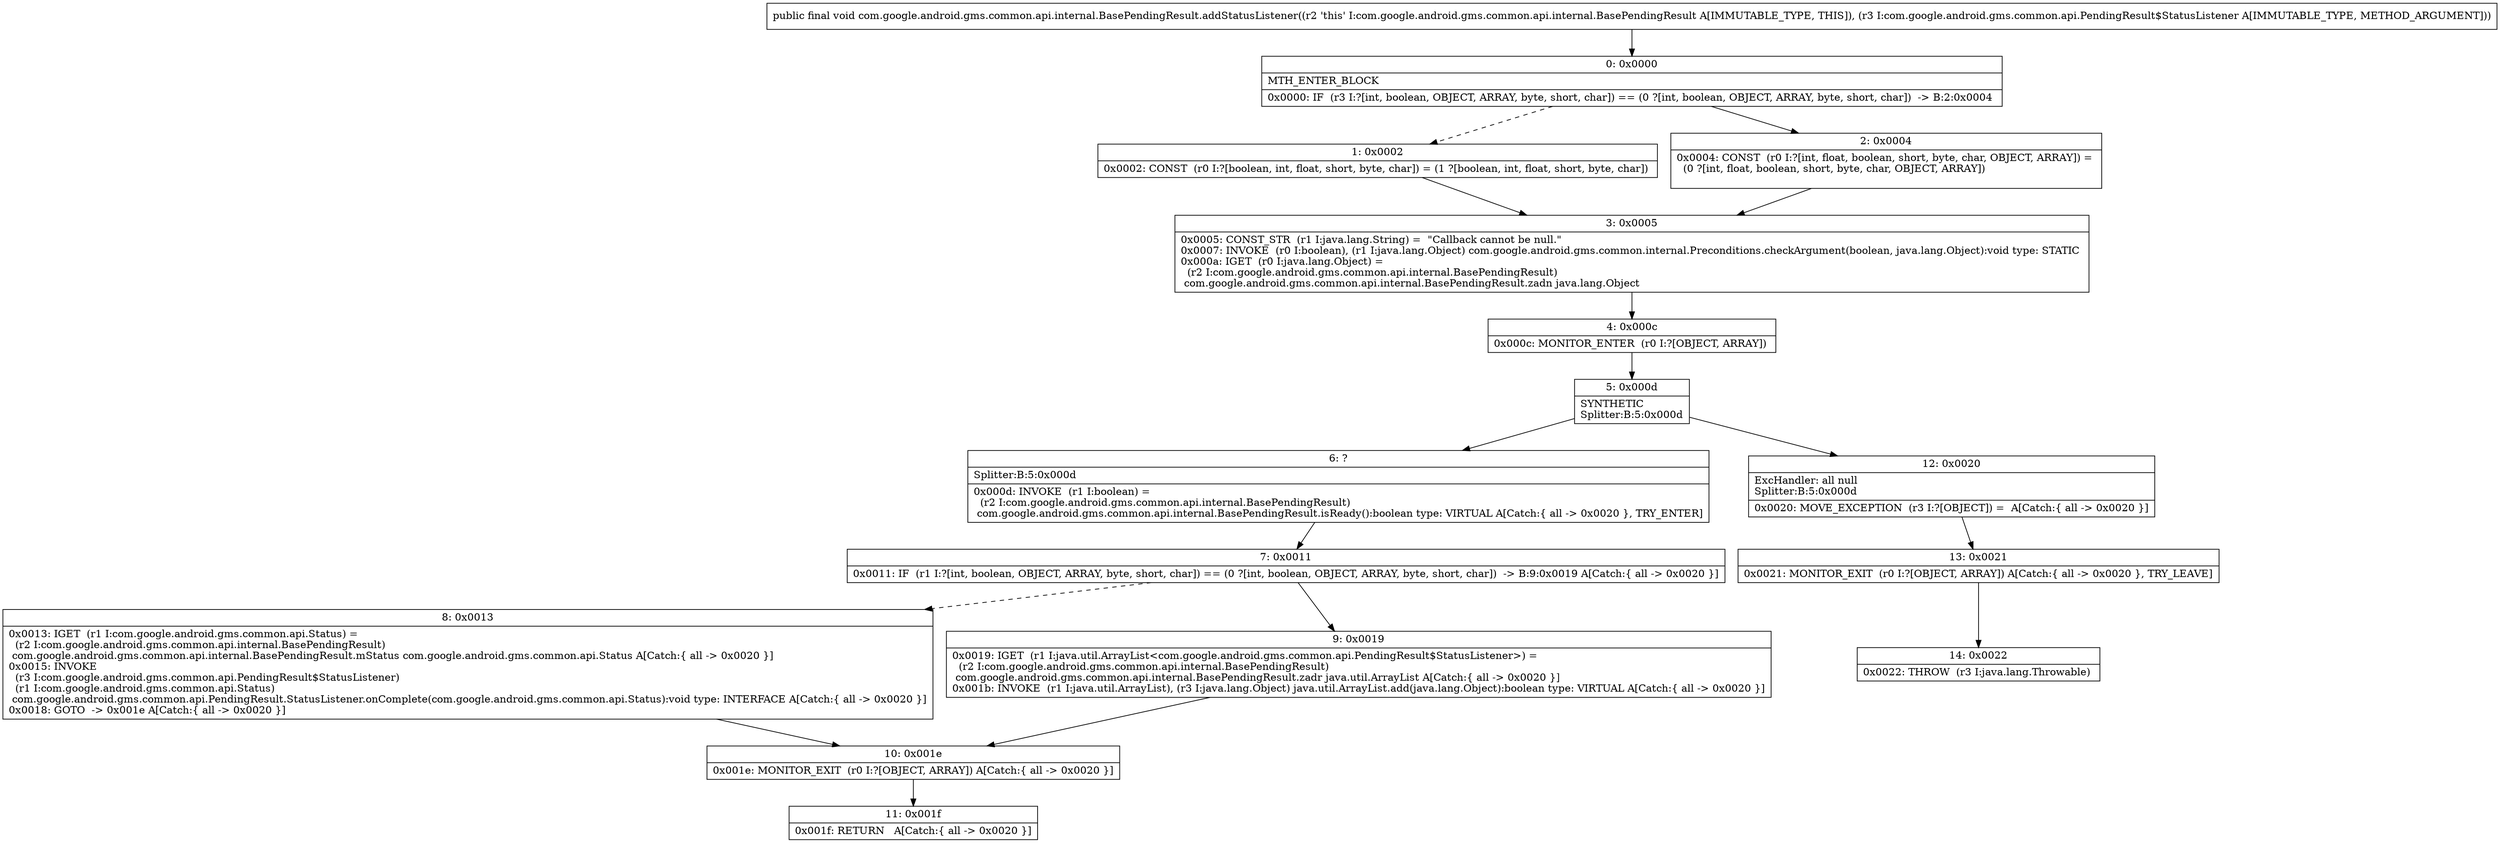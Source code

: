 digraph "CFG forcom.google.android.gms.common.api.internal.BasePendingResult.addStatusListener(Lcom\/google\/android\/gms\/common\/api\/PendingResult$StatusListener;)V" {
Node_0 [shape=record,label="{0\:\ 0x0000|MTH_ENTER_BLOCK\l|0x0000: IF  (r3 I:?[int, boolean, OBJECT, ARRAY, byte, short, char]) == (0 ?[int, boolean, OBJECT, ARRAY, byte, short, char])  \-\> B:2:0x0004 \l}"];
Node_1 [shape=record,label="{1\:\ 0x0002|0x0002: CONST  (r0 I:?[boolean, int, float, short, byte, char]) = (1 ?[boolean, int, float, short, byte, char]) \l}"];
Node_2 [shape=record,label="{2\:\ 0x0004|0x0004: CONST  (r0 I:?[int, float, boolean, short, byte, char, OBJECT, ARRAY]) = \l  (0 ?[int, float, boolean, short, byte, char, OBJECT, ARRAY])\l \l}"];
Node_3 [shape=record,label="{3\:\ 0x0005|0x0005: CONST_STR  (r1 I:java.lang.String) =  \"Callback cannot be null.\" \l0x0007: INVOKE  (r0 I:boolean), (r1 I:java.lang.Object) com.google.android.gms.common.internal.Preconditions.checkArgument(boolean, java.lang.Object):void type: STATIC \l0x000a: IGET  (r0 I:java.lang.Object) = \l  (r2 I:com.google.android.gms.common.api.internal.BasePendingResult)\l com.google.android.gms.common.api.internal.BasePendingResult.zadn java.lang.Object \l}"];
Node_4 [shape=record,label="{4\:\ 0x000c|0x000c: MONITOR_ENTER  (r0 I:?[OBJECT, ARRAY]) \l}"];
Node_5 [shape=record,label="{5\:\ 0x000d|SYNTHETIC\lSplitter:B:5:0x000d\l}"];
Node_6 [shape=record,label="{6\:\ ?|Splitter:B:5:0x000d\l|0x000d: INVOKE  (r1 I:boolean) = \l  (r2 I:com.google.android.gms.common.api.internal.BasePendingResult)\l com.google.android.gms.common.api.internal.BasePendingResult.isReady():boolean type: VIRTUAL A[Catch:\{ all \-\> 0x0020 \}, TRY_ENTER]\l}"];
Node_7 [shape=record,label="{7\:\ 0x0011|0x0011: IF  (r1 I:?[int, boolean, OBJECT, ARRAY, byte, short, char]) == (0 ?[int, boolean, OBJECT, ARRAY, byte, short, char])  \-\> B:9:0x0019 A[Catch:\{ all \-\> 0x0020 \}]\l}"];
Node_8 [shape=record,label="{8\:\ 0x0013|0x0013: IGET  (r1 I:com.google.android.gms.common.api.Status) = \l  (r2 I:com.google.android.gms.common.api.internal.BasePendingResult)\l com.google.android.gms.common.api.internal.BasePendingResult.mStatus com.google.android.gms.common.api.Status A[Catch:\{ all \-\> 0x0020 \}]\l0x0015: INVOKE  \l  (r3 I:com.google.android.gms.common.api.PendingResult$StatusListener)\l  (r1 I:com.google.android.gms.common.api.Status)\l com.google.android.gms.common.api.PendingResult.StatusListener.onComplete(com.google.android.gms.common.api.Status):void type: INTERFACE A[Catch:\{ all \-\> 0x0020 \}]\l0x0018: GOTO  \-\> 0x001e A[Catch:\{ all \-\> 0x0020 \}]\l}"];
Node_9 [shape=record,label="{9\:\ 0x0019|0x0019: IGET  (r1 I:java.util.ArrayList\<com.google.android.gms.common.api.PendingResult$StatusListener\>) = \l  (r2 I:com.google.android.gms.common.api.internal.BasePendingResult)\l com.google.android.gms.common.api.internal.BasePendingResult.zadr java.util.ArrayList A[Catch:\{ all \-\> 0x0020 \}]\l0x001b: INVOKE  (r1 I:java.util.ArrayList), (r3 I:java.lang.Object) java.util.ArrayList.add(java.lang.Object):boolean type: VIRTUAL A[Catch:\{ all \-\> 0x0020 \}]\l}"];
Node_10 [shape=record,label="{10\:\ 0x001e|0x001e: MONITOR_EXIT  (r0 I:?[OBJECT, ARRAY]) A[Catch:\{ all \-\> 0x0020 \}]\l}"];
Node_11 [shape=record,label="{11\:\ 0x001f|0x001f: RETURN   A[Catch:\{ all \-\> 0x0020 \}]\l}"];
Node_12 [shape=record,label="{12\:\ 0x0020|ExcHandler: all null\lSplitter:B:5:0x000d\l|0x0020: MOVE_EXCEPTION  (r3 I:?[OBJECT]) =  A[Catch:\{ all \-\> 0x0020 \}]\l}"];
Node_13 [shape=record,label="{13\:\ 0x0021|0x0021: MONITOR_EXIT  (r0 I:?[OBJECT, ARRAY]) A[Catch:\{ all \-\> 0x0020 \}, TRY_LEAVE]\l}"];
Node_14 [shape=record,label="{14\:\ 0x0022|0x0022: THROW  (r3 I:java.lang.Throwable) \l}"];
MethodNode[shape=record,label="{public final void com.google.android.gms.common.api.internal.BasePendingResult.addStatusListener((r2 'this' I:com.google.android.gms.common.api.internal.BasePendingResult A[IMMUTABLE_TYPE, THIS]), (r3 I:com.google.android.gms.common.api.PendingResult$StatusListener A[IMMUTABLE_TYPE, METHOD_ARGUMENT])) }"];
MethodNode -> Node_0;
Node_0 -> Node_1[style=dashed];
Node_0 -> Node_2;
Node_1 -> Node_3;
Node_2 -> Node_3;
Node_3 -> Node_4;
Node_4 -> Node_5;
Node_5 -> Node_6;
Node_5 -> Node_12;
Node_6 -> Node_7;
Node_7 -> Node_8[style=dashed];
Node_7 -> Node_9;
Node_8 -> Node_10;
Node_9 -> Node_10;
Node_10 -> Node_11;
Node_12 -> Node_13;
Node_13 -> Node_14;
}

